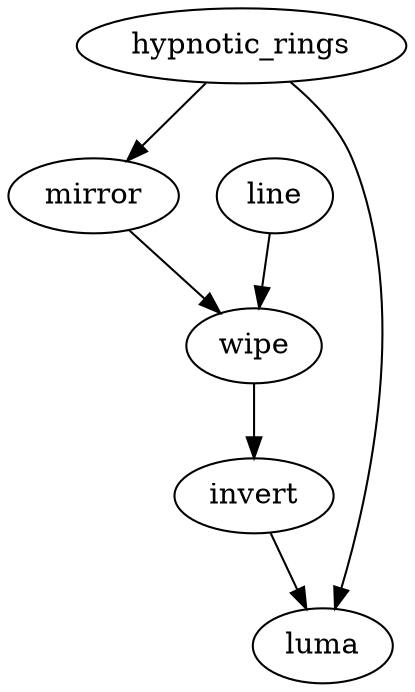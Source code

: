 digraph G {
hypnotic_rings [slot=0];
mirror [slot=1];
luma [slot=2];
hypnotic_rings -> mirror -> wipe;
line -> wipe -> invert;  
{hypnotic_rings, invert} -> luma;
}
